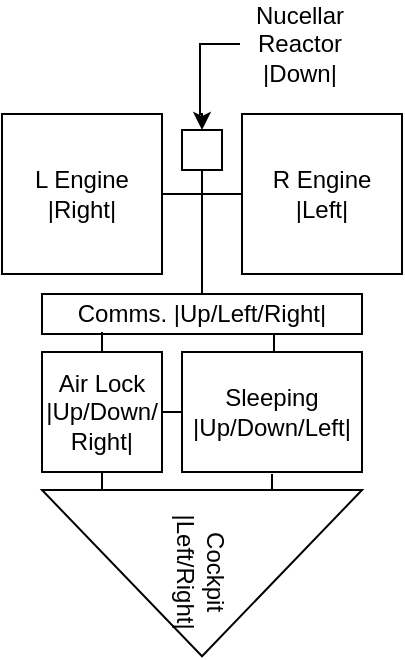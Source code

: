 <mxfile version="21.1.1" type="github">
  <diagram name="Page-1" id="XkA7_Uj0GpwiEdQK1kg1">
    <mxGraphModel dx="548" dy="324" grid="1" gridSize="10" guides="1" tooltips="1" connect="1" arrows="1" fold="1" page="1" pageScale="1" pageWidth="850" pageHeight="1100" math="0" shadow="0">
      <root>
        <mxCell id="0" />
        <mxCell id="1" parent="0" />
        <mxCell id="OSzI1onzkFeyZ0XbZdmu-1" value="L Engine&lt;br&gt;|Right|" style="whiteSpace=wrap;html=1;aspect=fixed;" parent="1" vertex="1">
          <mxGeometry x="280" y="200" width="80" height="80" as="geometry" />
        </mxCell>
        <mxCell id="OSzI1onzkFeyZ0XbZdmu-2" value="R Engine&lt;br&gt;|Left|" style="whiteSpace=wrap;html=1;aspect=fixed;" parent="1" vertex="1">
          <mxGeometry x="400" y="200" width="80" height="80" as="geometry" />
        </mxCell>
        <mxCell id="OSzI1onzkFeyZ0XbZdmu-5" value="Comms. |Up/Left/Right|" style="rounded=0;whiteSpace=wrap;html=1;" parent="1" vertex="1">
          <mxGeometry x="300" y="290" width="160" height="20" as="geometry" />
        </mxCell>
        <mxCell id="OSzI1onzkFeyZ0XbZdmu-9" value="Air Lock&lt;br&gt;|Up/Down/&lt;br&gt;Right|" style="rounded=0;whiteSpace=wrap;html=1;" parent="1" vertex="1">
          <mxGeometry x="300" y="319" width="60" height="60" as="geometry" />
        </mxCell>
        <mxCell id="OSzI1onzkFeyZ0XbZdmu-10" value="" style="endArrow=none;html=1;rounded=0;exitX=0.5;exitY=0;exitDx=0;exitDy=0;entryX=0.5;entryY=1;entryDx=0;entryDy=0;" parent="1" source="OSzI1onzkFeyZ0XbZdmu-5" edge="1" target="tudrLYoHOd8Z0DQ_07g_-4">
          <mxGeometry width="50" height="50" relative="1" as="geometry">
            <mxPoint x="375" y="291" as="sourcePoint" />
            <mxPoint x="380" y="241" as="targetPoint" />
          </mxGeometry>
        </mxCell>
        <mxCell id="OSzI1onzkFeyZ0XbZdmu-11" value="" style="endArrow=none;html=1;rounded=0;entryX=0;entryY=0.5;entryDx=0;entryDy=0;exitX=1;exitY=0.5;exitDx=0;exitDy=0;" parent="1" source="OSzI1onzkFeyZ0XbZdmu-1" target="OSzI1onzkFeyZ0XbZdmu-2" edge="1">
          <mxGeometry width="50" height="50" relative="1" as="geometry">
            <mxPoint x="360" y="290" as="sourcePoint" />
            <mxPoint x="410" y="240" as="targetPoint" />
          </mxGeometry>
        </mxCell>
        <mxCell id="OSzI1onzkFeyZ0XbZdmu-15" value="" style="endArrow=none;html=1;rounded=0;exitX=0.5;exitY=0;exitDx=0;exitDy=0;" parent="1" source="OSzI1onzkFeyZ0XbZdmu-9" edge="1">
          <mxGeometry width="50" height="50" relative="1" as="geometry">
            <mxPoint x="260" y="519" as="sourcePoint" />
            <mxPoint x="330" y="309" as="targetPoint" />
          </mxGeometry>
        </mxCell>
        <mxCell id="OSzI1onzkFeyZ0XbZdmu-16" value="Sleeping&lt;br&gt;|Up/Down/Left|" style="rounded=0;whiteSpace=wrap;html=1;" parent="1" vertex="1">
          <mxGeometry x="370" y="319" width="90" height="60" as="geometry" />
        </mxCell>
        <mxCell id="OSzI1onzkFeyZ0XbZdmu-18" value="" style="endArrow=none;html=1;rounded=0;entryX=0;entryY=0.5;entryDx=0;entryDy=0;exitX=1;exitY=0.5;exitDx=0;exitDy=0;" parent="1" source="OSzI1onzkFeyZ0XbZdmu-9" target="OSzI1onzkFeyZ0XbZdmu-16" edge="1">
          <mxGeometry width="50" height="50" relative="1" as="geometry">
            <mxPoint x="270" y="509" as="sourcePoint" />
            <mxPoint x="320" y="459" as="targetPoint" />
          </mxGeometry>
        </mxCell>
        <mxCell id="OSzI1onzkFeyZ0XbZdmu-20" value="" style="endArrow=none;html=1;rounded=0;entryX=0.5;entryY=0;entryDx=0;entryDy=0;" parent="1" edge="1">
          <mxGeometry width="50" height="50" relative="1" as="geometry">
            <mxPoint x="416" y="310" as="sourcePoint" />
            <mxPoint x="416" y="319" as="targetPoint" />
          </mxGeometry>
        </mxCell>
        <mxCell id="tudrLYoHOd8Z0DQ_07g_-4" value="" style="rounded=0;whiteSpace=wrap;html=1;" vertex="1" parent="1">
          <mxGeometry x="370" y="208" width="20" height="20" as="geometry" />
        </mxCell>
        <mxCell id="tudrLYoHOd8Z0DQ_07g_-8" style="edgeStyle=orthogonalEdgeStyle;rounded=0;orthogonalLoop=1;jettySize=auto;html=1;exitX=0;exitY=0.5;exitDx=0;exitDy=0;entryX=0.5;entryY=0;entryDx=0;entryDy=0;" edge="1" parent="1" source="tudrLYoHOd8Z0DQ_07g_-7" target="tudrLYoHOd8Z0DQ_07g_-4">
          <mxGeometry relative="1" as="geometry" />
        </mxCell>
        <mxCell id="tudrLYoHOd8Z0DQ_07g_-7" value="Nucellar Reactor&lt;br&gt;|Down|" style="text;html=1;strokeColor=none;fillColor=none;align=center;verticalAlign=middle;whiteSpace=wrap;rounded=0;" vertex="1" parent="1">
          <mxGeometry x="399" y="150" width="60" height="30" as="geometry" />
        </mxCell>
        <mxCell id="tudrLYoHOd8Z0DQ_07g_-9" value="" style="endArrow=none;html=1;rounded=0;entryX=0.5;entryY=1;entryDx=0;entryDy=0;" edge="1" parent="1">
          <mxGeometry width="50" height="50" relative="1" as="geometry">
            <mxPoint x="415" y="389" as="sourcePoint" />
            <mxPoint x="415" y="380" as="targetPoint" />
          </mxGeometry>
        </mxCell>
        <mxCell id="tudrLYoHOd8Z0DQ_07g_-10" value="" style="endArrow=none;html=1;rounded=0;" edge="1" parent="1">
          <mxGeometry width="50" height="50" relative="1" as="geometry">
            <mxPoint x="330" y="389" as="sourcePoint" />
            <mxPoint x="330" y="379" as="targetPoint" />
          </mxGeometry>
        </mxCell>
        <mxCell id="tudrLYoHOd8Z0DQ_07g_-1" value="Cockpit&lt;br&gt;|Left/Right|" style="triangle;whiteSpace=wrap;html=1;rotation=90;" vertex="1" parent="1">
          <mxGeometry x="338.45" y="349.56" width="83.12" height="160" as="geometry" />
        </mxCell>
      </root>
    </mxGraphModel>
  </diagram>
</mxfile>
